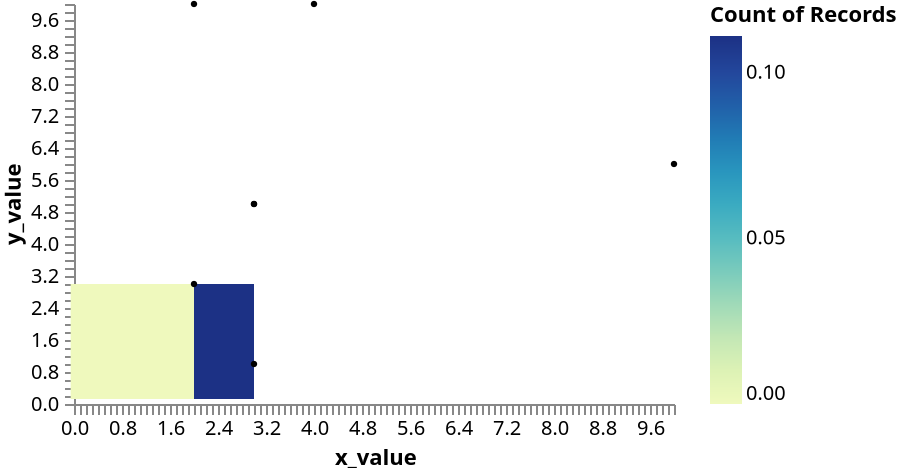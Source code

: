 {
  "$schema": "https://vega.github.io/schema/vega/v5.json",
  "width": 300,
  "height": 200,
  "data": [
      {
      "name": "points",
      "values": [
          {"x_value": 2, "y_value": 10},
          {"x_value": 3, "y_value": 5},
          {"x_value": 3, "y_value": 5},
          {"x_value": 10, "y_value": 6},
          {"x_value": 2, "y_value": 3},
          {"x_value": 4, "y_value": 10},
          {"x_value": 3, "y_value": 1}
        ]
      },
    {
      "name": "source_0",
      "values": [
        {"x_start":-0.0555555556,"x_end":3, "y_start":0.125, "y_end":3,"__count":0.0},
        {"x_start":2,"x_end":3,"y_start":0.125,  "y_end":3,"__count":0.1111111111}
        ],
      "format": {"type": "json"}
      
    }
  ],
  "marks": [
    {
      "name": "marks",
      "type": "rect",
      "style": ["rect"],
      "from": {"data": "source_0"},
      "encode": {
        "update": {
          "fill": {"scale": "color", "field": "__count"},
          "x2": {
            "scale": "x",
            "field": "x_start"
          },
          "x": {
            "scale": "x",
            "field": "x_end"
          },
          "y2": {
            "scale": "y",
            "field": "y_start"
          },
          "y": {
            "scale": "y",
            "field": "y_end"
          }
        }
      }
    },
        {
      "type": "symbol",
      "from": {"data": "points"},
      "encode": {
        "enter": {
          "fillOpacity": {"value": 1},
          "fill": {"value": "black"}
        },
        "update": {
          "x": {"scale": "x", "field" : "x_value"},
          "y": {"scale": "y", "field" : "y_value"},
          "size": {"value": 10}
        }
      }
    }
  ],
  "scales": [
    {
      "name": "x",
      "type": "linear",
      "domain": {"data": "points", "field": "x_value"},
      "range": [0, {"signal": "width"}]
    },
    {
      "name": "y",
      "type": "linear",
      "domain": {"data": "points", "field": "y_value"},
      "range": [{"signal": "height"}, 0]
    },
    {
      "name": "color",
      "type": "linear",
      "domain": {"data": "source_0", "field": "__count"},
      "range": "heatmap",
      "interpolate": "hcl",
      "zero": false
    }
  ],
  "axes": [
    {
      "scale": "x",
      "orient": "bottom",
      "title": "x_value",
      "labelOverlap": true,
      "tickCount": {"signal": "ceil(width/3)"}
    },
    {
      "scale": "y",
      "orient": "left",
      "title": "y_value",
      "labelOverlap": true,
      "tickCount": {"signal": "ceil(height/3)"}
    }
  ],
  "legends": [
    {
      "fill": "color",
      "gradientLength": {"signal": "height - 16"},
      "title": "Count of Records"
    }
  ]
}